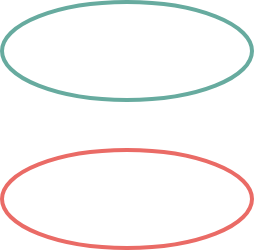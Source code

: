 <mxfile version="15.7.3" type="github">
  <diagram id="XLh6PeHuTJk1JMMVZsZq" name="Page-1">
    <mxGraphModel dx="946" dy="614" grid="0" gridSize="10" guides="1" tooltips="1" connect="1" arrows="1" fold="1" page="1" pageScale="1" pageWidth="827" pageHeight="1169" math="0" shadow="0">
      <root>
        <mxCell id="0" />
        <mxCell id="1" parent="0" />
        <mxCell id="B35P_RnnMUQNIVXsbhu0-6" value="" style="ellipse;whiteSpace=wrap;html=1;rotation=0;strokeColor=#EA6B66;strokeWidth=2;" vertex="1" parent="1">
          <mxGeometry x="107" y="171" width="125" height="49" as="geometry" />
        </mxCell>
        <mxCell id="B35P_RnnMUQNIVXsbhu0-7" value="" style="ellipse;whiteSpace=wrap;html=1;rotation=0;strokeColor=#67AB9F;strokeWidth=2;" vertex="1" parent="1">
          <mxGeometry x="107" y="97" width="125" height="49" as="geometry" />
        </mxCell>
      </root>
    </mxGraphModel>
  </diagram>
</mxfile>
